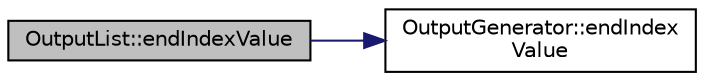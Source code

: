 digraph "OutputList::endIndexValue"
{
 // LATEX_PDF_SIZE
  edge [fontname="Helvetica",fontsize="10",labelfontname="Helvetica",labelfontsize="10"];
  node [fontname="Helvetica",fontsize="10",shape=record];
  rankdir="LR";
  Node1 [label="OutputList::endIndexValue",height=0.2,width=0.4,color="black", fillcolor="grey75", style="filled", fontcolor="black",tooltip=" "];
  Node1 -> Node2 [color="midnightblue",fontsize="10",style="solid",fontname="Helvetica"];
  Node2 [label="OutputGenerator::endIndex\lValue",height=0.2,width=0.4,color="black", fillcolor="white", style="filled",URL="$classOutputGenerator.html#a6ffe1a7dbaf62b29aa44181d7fe199fb",tooltip=" "];
}
